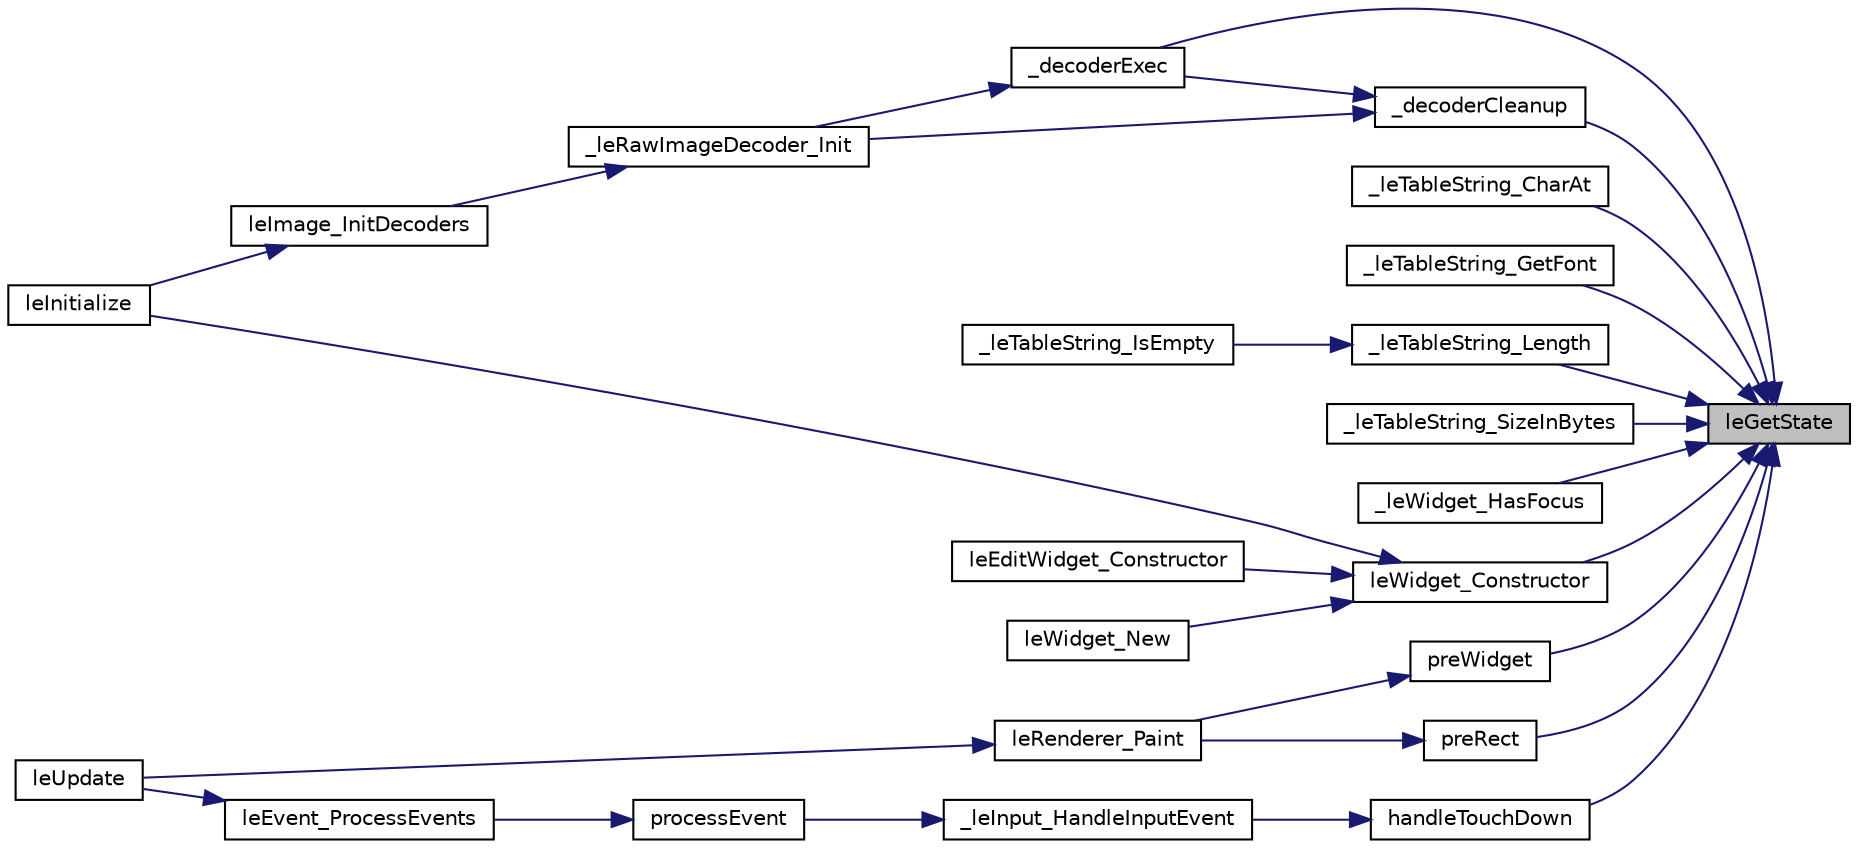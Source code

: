 digraph "leGetState"
{
 // LATEX_PDF_SIZE
  edge [fontname="Helvetica",fontsize="10",labelfontname="Helvetica",labelfontsize="10"];
  node [fontname="Helvetica",fontsize="10",shape=record];
  rankdir="RL";
  Node1 [label="leGetState",height=0.2,width=0.4,color="black", fillcolor="grey75", style="filled", fontcolor="black",tooltip=" "];
  Node1 -> Node2 [dir="back",color="midnightblue",fontsize="10",style="solid",fontname="Helvetica"];
  Node2 [label="_decoderCleanup",height=0.2,width=0.4,color="black", fillcolor="white", style="filled",URL="$legato__imagedecoder__raw_8c.html#a21a57a45be44ce5f9e37146c7dc45110",tooltip=" "];
  Node2 -> Node3 [dir="back",color="midnightblue",fontsize="10",style="solid",fontname="Helvetica"];
  Node3 [label="_decoderExec",height=0.2,width=0.4,color="black", fillcolor="white", style="filled",URL="$legato__imagedecoder__raw_8c.html#a6a37ee85be274808494b514cf9924372",tooltip=" "];
  Node3 -> Node4 [dir="back",color="midnightblue",fontsize="10",style="solid",fontname="Helvetica"];
  Node4 [label="_leRawImageDecoder_Init",height=0.2,width=0.4,color="black", fillcolor="white", style="filled",URL="$legato__imagedecoder__raw_8c.html#ab34726b9432e13b08cb542d76d9e0713",tooltip=" "];
  Node4 -> Node5 [dir="back",color="midnightblue",fontsize="10",style="solid",fontname="Helvetica"];
  Node5 [label="leImage_InitDecoders",height=0.2,width=0.4,color="black", fillcolor="white", style="filled",URL="$legato__image_8h.html#a7a6d3cdba6482332405eecf52c83cc65",tooltip=" "];
  Node5 -> Node6 [dir="back",color="midnightblue",fontsize="10",style="solid",fontname="Helvetica"];
  Node6 [label="leInitialize",height=0.2,width=0.4,color="black", fillcolor="white", style="filled",URL="$legato__state_8h.html#a1467181552ce6400971058ea64ca68bd",tooltip=" "];
  Node2 -> Node4 [dir="back",color="midnightblue",fontsize="10",style="solid",fontname="Helvetica"];
  Node1 -> Node3 [dir="back",color="midnightblue",fontsize="10",style="solid",fontname="Helvetica"];
  Node1 -> Node7 [dir="back",color="midnightblue",fontsize="10",style="solid",fontname="Helvetica"];
  Node7 [label="_leTableString_CharAt",height=0.2,width=0.4,color="black", fillcolor="white", style="filled",URL="$legato__tablestring_8c.html#a78ea81f69fd505961ac0888237cd122a",tooltip=" "];
  Node1 -> Node8 [dir="back",color="midnightblue",fontsize="10",style="solid",fontname="Helvetica"];
  Node8 [label="_leTableString_GetFont",height=0.2,width=0.4,color="black", fillcolor="white", style="filled",URL="$legato__tablestring_8c.html#af78b9a6e0e254f40f6ecb6e4494b328d",tooltip=" "];
  Node1 -> Node9 [dir="back",color="midnightblue",fontsize="10",style="solid",fontname="Helvetica"];
  Node9 [label="_leTableString_Length",height=0.2,width=0.4,color="black", fillcolor="white", style="filled",URL="$legato__tablestring_8c.html#a8c6d85c0152a0294ef4b6af147ca446a",tooltip=" "];
  Node9 -> Node10 [dir="back",color="midnightblue",fontsize="10",style="solid",fontname="Helvetica"];
  Node10 [label="_leTableString_IsEmpty",height=0.2,width=0.4,color="black", fillcolor="white", style="filled",URL="$legato__tablestring_8c.html#ad5b434624b468c841ffd160d0c0ec94a",tooltip=" "];
  Node1 -> Node11 [dir="back",color="midnightblue",fontsize="10",style="solid",fontname="Helvetica"];
  Node11 [label="_leTableString_SizeInBytes",height=0.2,width=0.4,color="black", fillcolor="white", style="filled",URL="$legato__tablestring_8c.html#a0f076c8eb30775bad75d6e039c9a8017",tooltip=" "];
  Node1 -> Node12 [dir="back",color="midnightblue",fontsize="10",style="solid",fontname="Helvetica"];
  Node12 [label="_leWidget_HasFocus",height=0.2,width=0.4,color="black", fillcolor="white", style="filled",URL="$legato__widget_8h.html#af502dd81738f390000744979db51fbd4",tooltip=" "];
  Node1 -> Node13 [dir="back",color="midnightblue",fontsize="10",style="solid",fontname="Helvetica"];
  Node13 [label="handleTouchDown",height=0.2,width=0.4,color="black", fillcolor="white", style="filled",URL="$legato__input_8c.html#a4e988a14e073c149954cd553ef2038e5",tooltip=" "];
  Node13 -> Node14 [dir="back",color="midnightblue",fontsize="10",style="solid",fontname="Helvetica"];
  Node14 [label="_leInput_HandleInputEvent",height=0.2,width=0.4,color="black", fillcolor="white", style="filled",URL="$legato__input_8h.html#a150706c6cae5725334654ed8883129ac",tooltip=" "];
  Node14 -> Node15 [dir="back",color="midnightblue",fontsize="10",style="solid",fontname="Helvetica"];
  Node15 [label="processEvent",height=0.2,width=0.4,color="black", fillcolor="white", style="filled",URL="$legato__event_8c.html#a1ca43d24f7dcd4362211e63dfe483827",tooltip=" "];
  Node15 -> Node16 [dir="back",color="midnightblue",fontsize="10",style="solid",fontname="Helvetica"];
  Node16 [label="leEvent_ProcessEvents",height=0.2,width=0.4,color="black", fillcolor="white", style="filled",URL="$legato__event_8h.html#a64faed86ab5b1bf21fe973e51f696c14",tooltip=" "];
  Node16 -> Node17 [dir="back",color="midnightblue",fontsize="10",style="solid",fontname="Helvetica"];
  Node17 [label="leUpdate",height=0.2,width=0.4,color="black", fillcolor="white", style="filled",URL="$legato__state_8h.html#aef7def9e4241d753aae63092a72f29f0",tooltip=" "];
  Node1 -> Node18 [dir="back",color="midnightblue",fontsize="10",style="solid",fontname="Helvetica"];
  Node18 [label="leWidget_Constructor",height=0.2,width=0.4,color="black", fillcolor="white", style="filled",URL="$legato__widget_8h.html#a4daffeeccf9a5bba0e522aa89d3262fe",tooltip=" "];
  Node18 -> Node19 [dir="back",color="midnightblue",fontsize="10",style="solid",fontname="Helvetica"];
  Node19 [label="leEditWidget_Constructor",height=0.2,width=0.4,color="black", fillcolor="white", style="filled",URL="$legato__editwidget_8c.html#adb77d4608966b149403e0e0cdee812a1",tooltip=" "];
  Node18 -> Node6 [dir="back",color="midnightblue",fontsize="10",style="solid",fontname="Helvetica"];
  Node18 -> Node20 [dir="back",color="midnightblue",fontsize="10",style="solid",fontname="Helvetica"];
  Node20 [label="leWidget_New",height=0.2,width=0.4,color="black", fillcolor="white", style="filled",URL="$legato__widget_8h.html#a1d19fac6041cf9a32d41661a2705d2bb",tooltip=" "];
  Node1 -> Node21 [dir="back",color="midnightblue",fontsize="10",style="solid",fontname="Helvetica"];
  Node21 [label="preRect",height=0.2,width=0.4,color="black", fillcolor="white", style="filled",URL="$legato__renderer_8c.html#a21dc8d88788b811abb4732fd32d00344",tooltip=" "];
  Node21 -> Node22 [dir="back",color="midnightblue",fontsize="10",style="solid",fontname="Helvetica"];
  Node22 [label="leRenderer_Paint",height=0.2,width=0.4,color="black", fillcolor="white", style="filled",URL="$legato__renderer_8h.html#a5fe07fb3c2652107f7037359528d465d",tooltip=" "];
  Node22 -> Node17 [dir="back",color="midnightblue",fontsize="10",style="solid",fontname="Helvetica"];
  Node1 -> Node23 [dir="back",color="midnightblue",fontsize="10",style="solid",fontname="Helvetica"];
  Node23 [label="preWidget",height=0.2,width=0.4,color="black", fillcolor="white", style="filled",URL="$legato__renderer_8c.html#a67c77d8b7d3cf8ac7e738344cd140bfe",tooltip=" "];
  Node23 -> Node22 [dir="back",color="midnightblue",fontsize="10",style="solid",fontname="Helvetica"];
}
